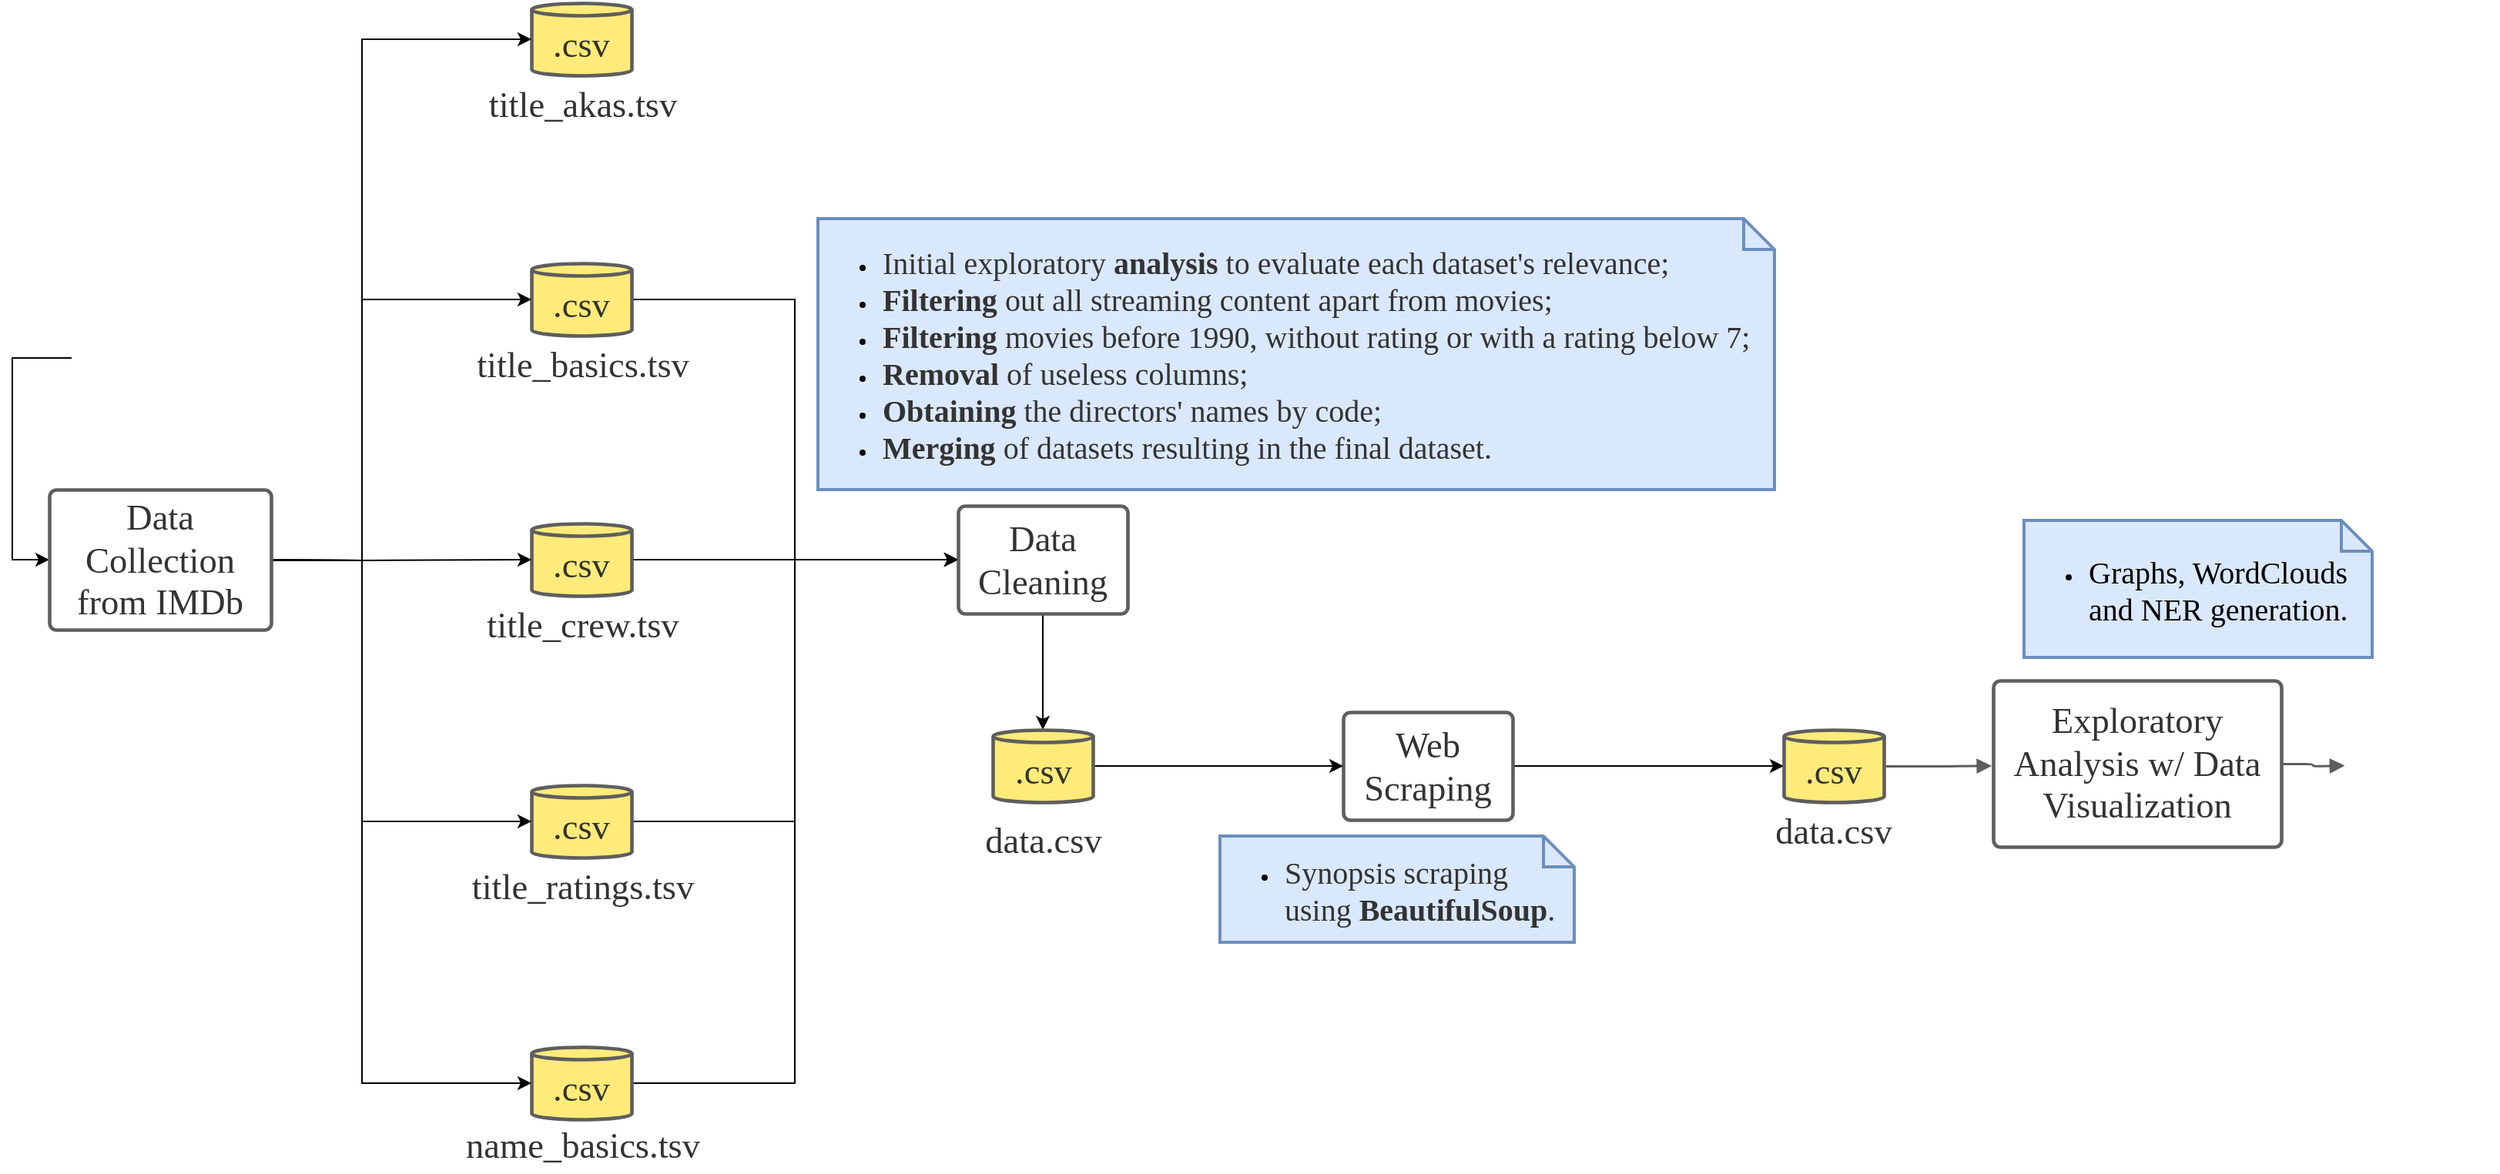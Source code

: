 <mxfile version="20.4.0" type="device"><diagram id="Gx8CJ9OO-02kE43_uRmn" name="Página-1"><mxGraphModel dx="1673" dy="901" grid="0" gridSize="10" guides="1" tooltips="1" connect="1" arrows="1" fold="1" page="1" pageScale="1" pageWidth="827" pageHeight="1169" math="0" shadow="0"><root><mxCell id="0"/><mxCell id="1" parent="0"/><UserObject label="title_akas.tsv" lucidchartObjectId="f6TXsqq6BADE" id="09UGFqioz8bdnYi9rM4y-1"><mxCell style="html=1;overflow=block;blockSpacing=1;whiteSpace=wrap;fontSize=23.3;fontFamily=TT Commons;fontColor=#333333;spacing=0;fillColor=#ffffff;strokeWidth=1.5;strokeColor=none;" parent="1" vertex="1"><mxGeometry x="503" y="117" width="187" height="37" as="geometry"/></mxCell></UserObject><UserObject label="title_basics.tsv" lucidchartObjectId="q6TXqOICxjKa" id="09UGFqioz8bdnYi9rM4y-3"><mxCell style="html=1;overflow=block;blockSpacing=1;whiteSpace=wrap;fontSize=23.3;fontFamily=TT Commons;fontColor=#333333;spacing=0;fillColor=#ffffff;strokeWidth=1.5;strokeColor=none;" parent="1" vertex="1"><mxGeometry x="503" y="286" width="187" height="37" as="geometry"/></mxCell></UserObject><UserObject label="title_crew.tsv" lucidchartObjectId="z6TX_BOqZ78Y" id="09UGFqioz8bdnYi9rM4y-4"><mxCell style="html=1;overflow=block;blockSpacing=1;whiteSpace=wrap;fontSize=23.3;fontFamily=TT Commons;fontColor=#333333;spacing=0;fillColor=#ffffff;strokeWidth=1.5;strokeColor=none;" parent="1" vertex="1"><mxGeometry x="503" y="455" width="187" height="37" as="geometry"/></mxCell></UserObject><UserObject label="title_ratings.tsv" lucidchartObjectId="W6TXtwD5L-wW" id="09UGFqioz8bdnYi9rM4y-5"><mxCell style="html=1;overflow=block;blockSpacing=1;whiteSpace=wrap;fontSize=23.3;fontFamily=TT Commons;fontColor=#333333;spacing=0;fillColor=#ffffff;strokeWidth=1.5;strokeColor=none;" parent="1" vertex="1"><mxGeometry x="503" y="625" width="187" height="37" as="geometry"/></mxCell></UserObject><UserObject label="name_basics.tsv" lucidchartObjectId="56TX7Ekrj3fR" id="09UGFqioz8bdnYi9rM4y-6"><mxCell style="html=1;overflow=block;blockSpacing=1;whiteSpace=wrap;fontSize=23.3;fontFamily=TT Commons;fontColor=#333333;spacing=0;fillColor=#ffffff;strokeWidth=1.5;strokeColor=none;" parent="1" vertex="1"><mxGeometry x="503" y="795" width="187" height="34" as="geometry"/></mxCell></UserObject><UserObject label=".csv" lucidchartObjectId="6~TXnj08upYf" id="09UGFqioz8bdnYi9rM4y-7"><mxCell style="html=1;overflow=block;blockSpacing=1;whiteSpace=wrap;shape=cylinder3;size=4;anchorPointDirection=0;boundedLbl=1;fontSize=23.3;fontFamily=TT Commons;fontColor=#333333;spacing=3.8;strokeColor=#5e5e5e;strokeOpacity=100;fillOpacity=100;rounded=1;absoluteArcSize=1;arcSize=9;fillColor=#ffeb79;strokeWidth=2.3;" parent="1" vertex="1"><mxGeometry x="563" y="70" width="65" height="47" as="geometry"/></mxCell></UserObject><mxCell id="09UGFqioz8bdnYi9rM4y-74" style="edgeStyle=orthogonalEdgeStyle;rounded=0;orthogonalLoop=1;jettySize=auto;html=1;exitX=1;exitY=0.5;exitDx=0;exitDy=0;exitPerimeter=0;entryX=0;entryY=0.5;entryDx=0;entryDy=0;" parent="1" source="09UGFqioz8bdnYi9rM4y-8" target="09UGFqioz8bdnYi9rM4y-32" edge="1"><mxGeometry relative="1" as="geometry"/></mxCell><UserObject label=".csv" lucidchartObjectId="XaUX9vBb.JVM" id="09UGFqioz8bdnYi9rM4y-8"><mxCell style="html=1;overflow=block;blockSpacing=1;whiteSpace=wrap;shape=cylinder3;size=4;anchorPointDirection=0;boundedLbl=1;fontSize=23.3;fontFamily=TT Commons;fontColor=#333333;spacing=3.8;strokeColor=#5e5e5e;strokeOpacity=100;fillOpacity=100;rounded=1;absoluteArcSize=1;arcSize=9;fillColor=#ffeb79;strokeWidth=2.3;" parent="1" vertex="1"><mxGeometry x="563" y="239" width="65" height="47" as="geometry"/></mxCell></UserObject><mxCell id="09UGFqioz8bdnYi9rM4y-75" style="edgeStyle=orthogonalEdgeStyle;rounded=0;orthogonalLoop=1;jettySize=auto;html=1;exitX=1;exitY=0.5;exitDx=0;exitDy=0;exitPerimeter=0;" parent="1" source="09UGFqioz8bdnYi9rM4y-9" target="09UGFqioz8bdnYi9rM4y-32" edge="1"><mxGeometry relative="1" as="geometry"/></mxCell><UserObject label=".csv" lucidchartObjectId="1aUX2Kt_1pCw" id="09UGFqioz8bdnYi9rM4y-9"><mxCell style="html=1;overflow=block;blockSpacing=1;whiteSpace=wrap;shape=cylinder3;size=4;anchorPointDirection=0;boundedLbl=1;fontSize=23.3;fontFamily=TT Commons;fontColor=#333333;spacing=3.8;strokeColor=#5e5e5e;strokeOpacity=100;fillOpacity=100;rounded=1;absoluteArcSize=1;arcSize=9;fillColor=#ffeb79;strokeWidth=2.3;" parent="1" vertex="1"><mxGeometry x="563" y="408" width="65" height="47" as="geometry"/></mxCell></UserObject><mxCell id="09UGFqioz8bdnYi9rM4y-76" style="edgeStyle=orthogonalEdgeStyle;rounded=0;orthogonalLoop=1;jettySize=auto;html=1;exitX=1;exitY=0.5;exitDx=0;exitDy=0;exitPerimeter=0;entryX=0;entryY=0.5;entryDx=0;entryDy=0;" parent="1" source="09UGFqioz8bdnYi9rM4y-10" target="09UGFqioz8bdnYi9rM4y-32" edge="1"><mxGeometry relative="1" as="geometry"/></mxCell><UserObject label=".csv" lucidchartObjectId="6aUX97htTq_h" id="09UGFqioz8bdnYi9rM4y-10"><mxCell style="html=1;overflow=block;blockSpacing=1;whiteSpace=wrap;shape=cylinder3;size=4;anchorPointDirection=0;boundedLbl=1;fontSize=23.3;fontFamily=TT Commons;fontColor=#333333;spacing=3.8;strokeColor=#5e5e5e;strokeOpacity=100;fillOpacity=100;rounded=1;absoluteArcSize=1;arcSize=9;fillColor=#ffeb79;strokeWidth=2.3;" parent="1" vertex="1"><mxGeometry x="563" y="578" width="65" height="47" as="geometry"/></mxCell></UserObject><mxCell id="09UGFqioz8bdnYi9rM4y-77" style="edgeStyle=orthogonalEdgeStyle;rounded=0;orthogonalLoop=1;jettySize=auto;html=1;exitX=1;exitY=0.5;exitDx=0;exitDy=0;exitPerimeter=0;entryX=0;entryY=0.5;entryDx=0;entryDy=0;" parent="1" source="09UGFqioz8bdnYi9rM4y-11" target="09UGFqioz8bdnYi9rM4y-32" edge="1"><mxGeometry relative="1" as="geometry"><mxPoint x="820" y="540" as="targetPoint"/></mxGeometry></mxCell><UserObject label=".csv" lucidchartObjectId="-aUX.GRUSgXt" id="09UGFqioz8bdnYi9rM4y-11"><mxCell style="html=1;overflow=block;blockSpacing=1;whiteSpace=wrap;shape=cylinder3;size=4;anchorPointDirection=0;boundedLbl=1;fontSize=23.3;fontFamily=TT Commons;fontColor=#333333;spacing=3.8;strokeColor=#5e5e5e;strokeOpacity=100;fillOpacity=100;rounded=1;absoluteArcSize=1;arcSize=9;fillColor=#ffeb79;strokeWidth=2.3;" parent="1" vertex="1"><mxGeometry x="563" y="748" width="65" height="47" as="geometry"/></mxCell></UserObject><mxCell id="4sR03bhiarl5kIgd7LRO-3" style="edgeStyle=orthogonalEdgeStyle;rounded=0;orthogonalLoop=1;jettySize=auto;html=1;exitX=0;exitY=0.5;exitDx=0;exitDy=0;entryX=0;entryY=0.5;entryDx=0;entryDy=0;" parent="1" source="09UGFqioz8bdnYi9rM4y-21" target="09UGFqioz8bdnYi9rM4y-22" edge="1"><mxGeometry relative="1" as="geometry"><Array as="points"><mxPoint x="226" y="301"/><mxPoint x="226" y="431"/></Array></mxGeometry></mxCell><UserObject label="" lucidchartObjectId="nI5XfVu7mzPL" id="09UGFqioz8bdnYi9rM4y-21"><mxCell style="html=1;overflow=block;blockSpacing=1;whiteSpace=wrap;shape=image;fontSize=13;spacing=0;strokeColor=none;strokeOpacity=100;strokeWidth=0;image=https://images.lucid.app/images/9748b7ce-c3da-4d15-8670-91188440c0ed/content;imageAspect=0;" parent="1" vertex="1"><mxGeometry x="264.5" y="243" width="115" height="115" as="geometry"/></mxCell></UserObject><mxCell id="09UGFqioz8bdnYi9rM4y-27" style="edgeStyle=orthogonalEdgeStyle;rounded=0;orthogonalLoop=1;jettySize=auto;html=1;exitX=1;exitY=0.5;exitDx=0;exitDy=0;entryX=0;entryY=0.5;entryDx=0;entryDy=0;entryPerimeter=0;" parent="1" target="09UGFqioz8bdnYi9rM4y-9" edge="1"><mxGeometry relative="1" as="geometry"><mxPoint x="342" y="431.5" as="sourcePoint"/></mxGeometry></mxCell><mxCell id="09UGFqioz8bdnYi9rM4y-28" style="edgeStyle=orthogonalEdgeStyle;rounded=0;orthogonalLoop=1;jettySize=auto;html=1;exitX=1;exitY=0.5;exitDx=0;exitDy=0;entryX=0;entryY=0.5;entryDx=0;entryDy=0;entryPerimeter=0;" parent="1" target="09UGFqioz8bdnYi9rM4y-7" edge="1"><mxGeometry relative="1" as="geometry"><mxPoint x="342" y="431.5" as="sourcePoint"/></mxGeometry></mxCell><mxCell id="09UGFqioz8bdnYi9rM4y-29" style="edgeStyle=orthogonalEdgeStyle;rounded=0;orthogonalLoop=1;jettySize=auto;html=1;exitX=1;exitY=0.5;exitDx=0;exitDy=0;entryX=0;entryY=0.5;entryDx=0;entryDy=0;entryPerimeter=0;" parent="1" target="09UGFqioz8bdnYi9rM4y-8" edge="1"><mxGeometry relative="1" as="geometry"><mxPoint x="342" y="431.5" as="sourcePoint"/></mxGeometry></mxCell><mxCell id="09UGFqioz8bdnYi9rM4y-30" style="edgeStyle=orthogonalEdgeStyle;rounded=0;orthogonalLoop=1;jettySize=auto;html=1;exitX=1;exitY=0.5;exitDx=0;exitDy=0;entryX=0;entryY=0.5;entryDx=0;entryDy=0;entryPerimeter=0;" parent="1" target="09UGFqioz8bdnYi9rM4y-10" edge="1"><mxGeometry relative="1" as="geometry"><mxPoint x="342" y="431.5" as="sourcePoint"/></mxGeometry></mxCell><mxCell id="09UGFqioz8bdnYi9rM4y-31" style="edgeStyle=orthogonalEdgeStyle;rounded=0;orthogonalLoop=1;jettySize=auto;html=1;exitX=1;exitY=0.5;exitDx=0;exitDy=0;entryX=0;entryY=0.5;entryDx=0;entryDy=0;entryPerimeter=0;" parent="1" target="09UGFqioz8bdnYi9rM4y-11" edge="1"><mxGeometry relative="1" as="geometry"><mxPoint x="342" y="431.5" as="sourcePoint"/></mxGeometry></mxCell><UserObject label="Data Collection from IMDb" lucidchartObjectId="1I5X.cNgylIw" id="09UGFqioz8bdnYi9rM4y-22"><mxCell style="html=1;overflow=block;blockSpacing=1;whiteSpace=wrap;fontSize=23.3;fontFamily=TT Commons;fontColor=#333333;spacing=3.8;strokeColor=#5e5e5e;strokeOpacity=100;rounded=1;absoluteArcSize=1;arcSize=9;strokeWidth=2.3;" parent="1" vertex="1"><mxGeometry x="250" y="386" width="144" height="91" as="geometry"/></mxCell></UserObject><mxCell id="09UGFqioz8bdnYi9rM4y-86" style="edgeStyle=orthogonalEdgeStyle;rounded=0;orthogonalLoop=1;jettySize=auto;html=1;exitX=0.5;exitY=1;exitDx=0;exitDy=0;fontSize=14;entryX=0.5;entryY=0;entryDx=0;entryDy=0;entryPerimeter=0;" parent="1" source="09UGFqioz8bdnYi9rM4y-32" target="09UGFqioz8bdnYi9rM4y-46" edge="1"><mxGeometry relative="1" as="geometry"><mxPoint x="1080.0" y="431.941" as="targetPoint"/></mxGeometry></mxCell><UserObject label="Data Cleaning" lucidchartObjectId="XpxXfcg_MaD7" id="09UGFqioz8bdnYi9rM4y-32"><mxCell style="html=1;overflow=block;blockSpacing=1;whiteSpace=wrap;fontSize=23.3;fontFamily=TT Commons;fontColor=#333333;spacing=3.8;strokeColor=#5e5e5e;strokeOpacity=100;rounded=1;absoluteArcSize=1;arcSize=9;strokeWidth=2.3;" parent="1" vertex="1"><mxGeometry x="840" y="396.5" width="110" height="70" as="geometry"/></mxCell></UserObject><mxCell id="09UGFqioz8bdnYi9rM4y-93" style="edgeStyle=orthogonalEdgeStyle;rounded=0;orthogonalLoop=1;jettySize=auto;html=1;exitX=1;exitY=0.5;exitDx=0;exitDy=0;entryX=0;entryY=0.5;entryDx=0;entryDy=0;entryPerimeter=0;fontSize=18;" parent="1" source="09UGFqioz8bdnYi9rM4y-33" target="09UGFqioz8bdnYi9rM4y-50" edge="1"><mxGeometry relative="1" as="geometry"/></mxCell><UserObject label="Web Scraping" lucidchartObjectId="yzxXyef3yO_V" id="09UGFqioz8bdnYi9rM4y-33"><mxCell style="html=1;overflow=block;blockSpacing=1;whiteSpace=wrap;fontSize=23.3;fontFamily=TT Commons;fontColor=#333333;spacing=3.8;strokeColor=#5e5e5e;strokeOpacity=100;rounded=1;absoluteArcSize=1;arcSize=9;strokeWidth=2.3;" parent="1" vertex="1"><mxGeometry x="1090" y="530.5" width="110" height="70" as="geometry"/></mxCell></UserObject><mxCell id="09UGFqioz8bdnYi9rM4y-92" style="edgeStyle=orthogonalEdgeStyle;rounded=0;orthogonalLoop=1;jettySize=auto;html=1;exitX=1;exitY=0.5;exitDx=0;exitDy=0;exitPerimeter=0;entryX=0;entryY=0.5;entryDx=0;entryDy=0;fontSize=18;" parent="1" source="09UGFqioz8bdnYi9rM4y-46" target="09UGFqioz8bdnYi9rM4y-33" edge="1"><mxGeometry relative="1" as="geometry"/></mxCell><UserObject label=".csv" lucidchartObjectId="rjUXolV1mGwZ" id="09UGFqioz8bdnYi9rM4y-46"><mxCell style="html=1;overflow=block;blockSpacing=1;whiteSpace=wrap;shape=cylinder3;size=4;anchorPointDirection=0;boundedLbl=1;fontSize=23.3;fontFamily=TT Commons;fontColor=#333333;spacing=3.8;strokeColor=#5e5e5e;strokeOpacity=100;fillOpacity=100;rounded=1;absoluteArcSize=1;arcSize=9;fillColor=#ffeb79;strokeWidth=2.3;" parent="1" vertex="1"><mxGeometry x="862.5" y="542" width="65" height="47" as="geometry"/></mxCell></UserObject><UserObject label="data.csv" lucidchartObjectId="5jUXdTA.hho." id="09UGFqioz8bdnYi9rM4y-48"><mxCell style="html=1;overflow=block;blockSpacing=1;whiteSpace=wrap;fontSize=23.3;fontFamily=TT Commons;fontColor=#333333;spacing=0;fillColor=#ffffff;strokeWidth=1.5;strokeColor=none;" parent="1" vertex="1"><mxGeometry x="801.5" y="596" width="187" height="35" as="geometry"/></mxCell></UserObject><UserObject label=".csv" lucidchartObjectId="9kUXXBXT6WIs" id="09UGFqioz8bdnYi9rM4y-50"><mxCell style="html=1;overflow=block;blockSpacing=1;whiteSpace=wrap;shape=cylinder3;size=4;anchorPointDirection=0;boundedLbl=1;fontSize=23.3;fontFamily=TT Commons;fontColor=#333333;spacing=3.8;strokeColor=#5e5e5e;strokeOpacity=100;fillOpacity=100;rounded=1;absoluteArcSize=1;arcSize=9;fillColor=#ffeb79;strokeWidth=2.3;" parent="1" vertex="1"><mxGeometry x="1376" y="542" width="65" height="47" as="geometry"/></mxCell></UserObject><UserObject label="data.csv" lucidchartObjectId="9kUXf7W34NDR" id="09UGFqioz8bdnYi9rM4y-51"><mxCell style="html=1;overflow=block;blockSpacing=1;whiteSpace=wrap;fontSize=23.3;fontFamily=TT Commons;fontColor=#333333;spacing=0;fillColor=#ffffff;strokeWidth=1.5;strokeColor=none;" parent="1" vertex="1"><mxGeometry x="1315" y="590.5" width="187" height="35" as="geometry"/></mxCell></UserObject><UserObject label="" lucidchartObjectId="9oUX-PoI5BbR" id="09UGFqioz8bdnYi9rM4y-53"><mxCell style="html=1;overflow=block;blockSpacing=1;whiteSpace=wrap;shape=image;fontSize=13;spacing=0;strokeColor=none;strokeOpacity=100;strokeWidth=0;image=https://images.lucid.app/images/e261f694-e617-4111-8010-4cd330dd0aa8/content;imageAspect=0;" parent="1" vertex="1"><mxGeometry x="1218" y="571.5" width="64" height="60" as="geometry"/></mxCell></UserObject><UserObject label="" lucidchartObjectId="YpUXX6f.FbSS" id="09UGFqioz8bdnYi9rM4y-55"><mxCell style="html=1;overflow=block;blockSpacing=1;whiteSpace=wrap;shape=image;fontSize=13;spacing=0;strokeColor=none;strokeOpacity=100;strokeWidth=0;image=https://images.lucid.app/images/a15b5638-56c5-4f49-9104-29d626e5f66a/content;imageAspect=0;" parent="1" vertex="1"><mxGeometry x="1274" y="571" width="65" height="60" as="geometry"/></mxCell></UserObject><UserObject label="Exploratory Analysis w/ Data Visualization" lucidchartObjectId="HvUXyIM~Df3H" id="09UGFqioz8bdnYi9rM4y-56"><mxCell style="html=1;overflow=block;blockSpacing=1;whiteSpace=wrap;fontSize=23.3;fontFamily=TT Commons;fontColor=#333333;spacing=3.8;strokeColor=#5e5e5e;strokeOpacity=100;rounded=1;absoluteArcSize=1;arcSize=9;strokeWidth=2.3;" parent="1" vertex="1"><mxGeometry x="1512" y="510" width="187" height="108" as="geometry"/></mxCell></UserObject><UserObject label="" lucidchartObjectId="eCUXU26jJX_3" id="09UGFqioz8bdnYi9rM4y-58"><mxCell style="html=1;overflow=block;blockSpacing=1;whiteSpace=wrap;shape=image;fontSize=13;spacing=0;strokeColor=none;strokeOpacity=100;strokeWidth=0;image=https://images.lucid.app/images/a15b5638-56c5-4f49-9104-29d626e5f66a/content;imageAspect=0;" parent="1" vertex="1"><mxGeometry x="1736" y="370" width="65" height="60" as="geometry"/></mxCell></UserObject><UserObject label="" lucidchartObjectId="YPVXm8X5D5hG" id="09UGFqioz8bdnYi9rM4y-63"><mxCell style="html=1;jettySize=18;whiteSpace=wrap;fontSize=13;strokeColor=#5E5E5E;strokeWidth=1.5;rounded=1;arcSize=12;edgeStyle=orthogonalEdgeStyle;startArrow=none;endArrow=block;endFill=1;exitX=1.017;exitY=0.5;exitPerimeter=0;entryX=-0.006;entryY=0.511;entryPerimeter=0;" parent="1" source="09UGFqioz8bdnYi9rM4y-50" target="09UGFqioz8bdnYi9rM4y-56" edge="1"><mxGeometry width="100" height="100" relative="1" as="geometry"><Array as="points"/></mxGeometry></mxCell></UserObject><UserObject label="&lt;br&gt;&lt;br&gt;" lucidchartObjectId="-CUX0zW-CuwC" id="09UGFqioz8bdnYi9rM4y-60"><mxCell style="html=1;overflow=block;blockSpacing=1;whiteSpace=wrap;shape=image;fontSize=13;spacing=0;strokeColor=none;strokeOpacity=100;strokeWidth=0;image=https://images.lucid.app/images/a15b5638-56c5-4f49-9104-29d626e5f66a/content;imageAspect=0;" parent="1" vertex="1"><mxGeometry x="1351" y="176" width="65" height="60" as="geometry"/></mxCell></UserObject><mxCell id="09UGFqioz8bdnYi9rM4y-84" value="&lt;ul&gt;&lt;li&gt;&lt;span style=&quot;font-size: 20px; background-color: initial; color: rgb(51, 51, 51);&quot;&gt;&lt;font face=&quot;TT Commons&quot;&gt;Initial exploratory &lt;b&gt;analysis&lt;/b&gt; to evaluate each dataset's relevance;&lt;/font&gt;&lt;/span&gt;&lt;/li&gt;&lt;li&gt;&lt;span style=&quot;font-size: 20px; background-color: initial; color: rgb(51, 51, 51);&quot;&gt;&lt;font face=&quot;TT Commons&quot;&gt;&lt;b&gt;Filtering&lt;/b&gt; out all streaming content apart from movies;&lt;/font&gt;&lt;/span&gt;&lt;/li&gt;&lt;li&gt;&lt;span style=&quot;font-size: 20px; background-color: initial; color: rgb(51, 51, 51);&quot;&gt;&lt;font face=&quot;TT Commons&quot;&gt;&lt;b&gt;Filtering&lt;/b&gt; movies before 1990, without rating or with a rating below 7;&lt;/font&gt;&lt;/span&gt;&lt;/li&gt;&lt;li&gt;&lt;span style=&quot;font-size: 20px; background-color: initial; color: rgb(51, 51, 51);&quot;&gt;&lt;font face=&quot;TT Commons&quot;&gt;&lt;b&gt;Removal&lt;/b&gt; of useless columns;&lt;/font&gt;&lt;/span&gt;&lt;/li&gt;&lt;li&gt;&lt;span style=&quot;font-size: 20px; background-color: initial; color: rgb(51, 51, 51);&quot;&gt;&lt;font face=&quot;TT Commons&quot;&gt;&lt;b&gt;Obtaining&lt;/b&gt; the directors' names by code;&lt;/font&gt;&lt;/span&gt;&lt;/li&gt;&lt;li&gt;&lt;span style=&quot;color: rgb(51, 51, 51); background-color: initial;&quot;&gt;&lt;font face=&quot;TT Commons&quot; style=&quot;font-size: 20px;&quot;&gt;&lt;b&gt;Merging&lt;/b&gt; of datasets resulting in the final dataset.&lt;/font&gt;&lt;/span&gt;&lt;/li&gt;&lt;/ul&gt;" style="shape=note;strokeWidth=2;fontSize=14;size=20;whiteSpace=wrap;html=1;fillColor=#dae8fc;strokeColor=#6c8ebf;align=left;" parent="1" vertex="1"><mxGeometry x="749" y="210" width="621" height="176" as="geometry"/></mxCell><UserObject label="" lucidchartObjectId="vSVXeaZzJSow" id="09UGFqioz8bdnYi9rM4y-64"><mxCell style="html=1;overflow=block;blockSpacing=1;whiteSpace=wrap;shape=image;fontSize=13;spacing=0;strokeColor=none;strokeOpacity=100;strokeWidth=0;image=https://images.lucid.app/images/94df173e-9aa0-40eb-9abc-0291a59534e1/content;imageAspect=0;" parent="1" vertex="1"><mxGeometry x="1742" y="513" width="98" height="98" as="geometry"/></mxCell></UserObject><UserObject label="" lucidchartObjectId="fTVXJYerhLea" id="09UGFqioz8bdnYi9rM4y-65"><mxCell style="html=1;jettySize=18;whiteSpace=wrap;fontSize=13;strokeColor=#5E5E5E;strokeWidth=1.5;rounded=1;arcSize=12;edgeStyle=orthogonalEdgeStyle;startArrow=none;endArrow=block;endFill=1;exitX=1.006;exitY=0.5;exitPerimeter=0;" parent="1" source="09UGFqioz8bdnYi9rM4y-56" edge="1"><mxGeometry width="100" height="100" relative="1" as="geometry"><Array as="points"/><mxPoint x="1740" y="565" as="targetPoint"/></mxGeometry></mxCell></UserObject><mxCell id="09UGFqioz8bdnYi9rM4y-91" value="&lt;div style=&quot;&quot;&gt;&lt;ul&gt;&lt;li&gt;&lt;font style=&quot;font-size: 20px;&quot;&gt;&lt;font style=&quot;&quot; face=&quot;TT Commons&quot; color=&quot;#333333&quot;&gt;S&lt;/font&gt;&lt;span style=&quot;color: rgb(51, 51, 51); font-family: &amp;quot;TT Commons&amp;quot;; text-align: center;&quot;&gt;ynopsis&lt;/span&gt;&lt;font style=&quot;&quot; face=&quot;TT Commons&quot; color=&quot;#333333&quot;&gt;&amp;nbsp;scraping using &lt;b style=&quot;&quot;&gt;BeautifulSoup&lt;/b&gt;.&lt;/font&gt;&lt;/font&gt;&lt;/li&gt;&lt;/ul&gt;&lt;/div&gt;" style="shape=note;strokeWidth=2;fontSize=14;size=20;whiteSpace=wrap;html=1;fillColor=#dae8fc;strokeColor=#6c8ebf;align=left;" parent="1" vertex="1"><mxGeometry x="1010" y="611" width="230" height="69" as="geometry"/></mxCell><mxCell id="09UGFqioz8bdnYi9rM4y-95" value="&lt;div style=&quot;&quot;&gt;&lt;ul&gt;&lt;li&gt;&lt;font face=&quot;TT Commons&quot;&gt;&lt;span style=&quot;font-size: 20px;&quot;&gt;Graphs, WordClouds and NER generation.&lt;/span&gt;&lt;/font&gt;&lt;/li&gt;&lt;/ul&gt;&lt;/div&gt;" style="shape=note;strokeWidth=2;fontSize=14;size=20;whiteSpace=wrap;html=1;fillColor=#dae8fc;strokeColor=#6c8ebf;align=left;" parent="1" vertex="1"><mxGeometry x="1532" y="406" width="226" height="89" as="geometry"/></mxCell></root></mxGraphModel></diagram></mxfile>